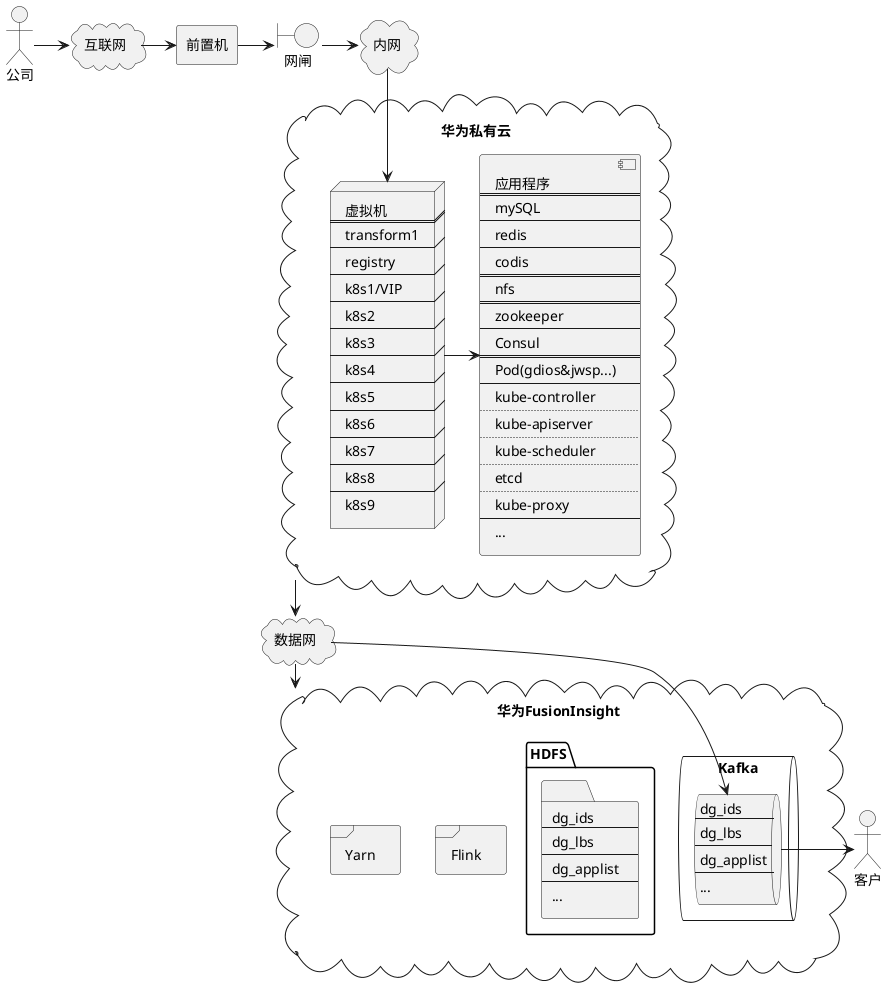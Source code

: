 @startuml
actor ops as "公司"
actor User as "客户"
agent Front as "前置机"
cloud Internet as "互联网"
cloud Intranet as "内网"
cloud DataIntranet as "数据网"
cloud HuaweiCloud as "华为私有云" {
  node Server[
    虚拟机
    ====
    transform1
    ----
    registry
    ----
    k8s1/VIP
    ----
    k8s2
    ----
    k8s3
    ----
    k8s4
    ----
    k8s5
    ----
    k8s6
    ----
    k8s7
    ----
    k8s8
    ----
    k8s9
  ]
  component Kubernetes[
    应用程序
    ====
    mySQL
    ----
    redis
    ----
    codis
    ====
    nfs
    ====
    zookeeper
    ----
    Consul
    ====
    Pod(gdios&jwsp...)
    ----
    kube-controller
    ....
    kube-apiserver
    ....
    kube-scheduler
    ....
    etcd
    ....
    kube-proxy
    ----
    ...
  ]
}
boundary Gateway[
  网闸
]
cloud FusionInsight as "华为FusionInsight" {
  queue Kafka {
  queue kafka[
    dg_ids
    ---
    dg_lbs
    ---
    dg_applist
    ---
    ...
  ]
}
folder HDFS {
  folder DMP[
    dg_ids
    ---
    dg_lbs
    ---
    dg_applist
    ---
    ...
  ]
}
  frame Flink[
    Flink
  ]
  frame Yarn[
    Yarn
  ]
}
ops -> Internet
Internet -> Front
Front -> Gateway
Gateway -> Intranet
Intranet --> Server
Server -> Kubernetes
HuaweiCloud --> DataIntranet
DataIntranet --> FusionInsight
DataIntranet --> kafka
kafka -> User
@enduml